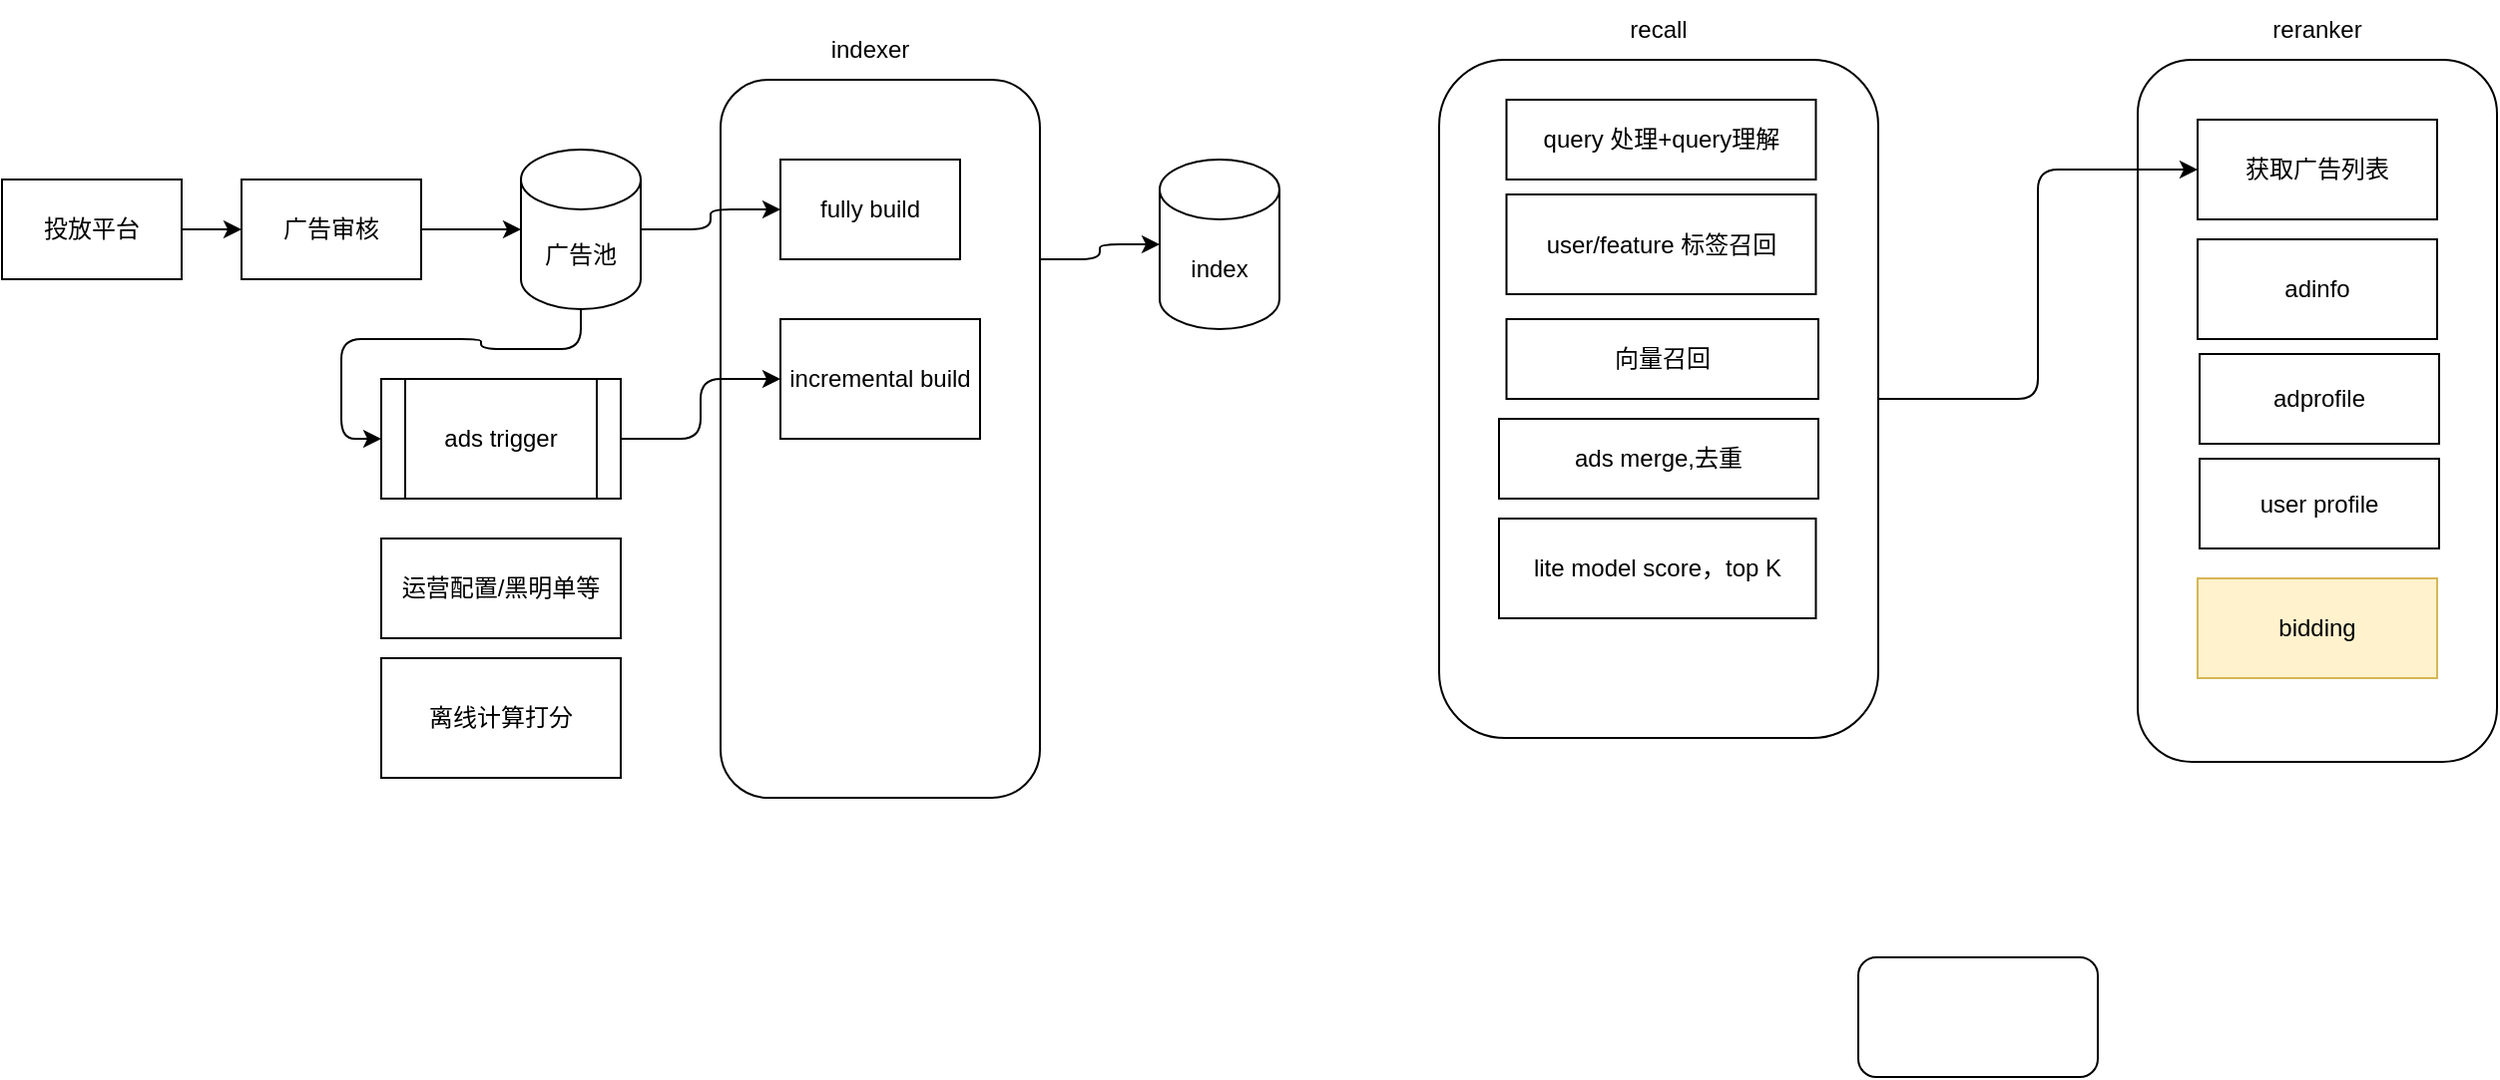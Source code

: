 <mxfile version="20.8.4" type="github">
  <diagram id="-eb4LQwlrD8UFc-6L_qy" name="第 1 页">
    <mxGraphModel dx="954" dy="545" grid="1" gridSize="10" guides="1" tooltips="1" connect="1" arrows="1" fold="1" page="1" pageScale="1" pageWidth="2339" pageHeight="3300" math="0" shadow="0">
      <root>
        <mxCell id="0" />
        <mxCell id="1" parent="0" />
        <mxCell id="VePQO4WAWn7TVc4N_yha-11" style="edgeStyle=orthogonalEdgeStyle;rounded=1;orthogonalLoop=1;jettySize=auto;html=1;exitX=0.5;exitY=1;exitDx=0;exitDy=0;exitPerimeter=0;entryX=0;entryY=0.5;entryDx=0;entryDy=0;" edge="1" parent="1" source="VePQO4WAWn7TVc4N_yha-1" target="VePQO4WAWn7TVc4N_yha-10">
          <mxGeometry relative="1" as="geometry" />
        </mxCell>
        <mxCell id="VePQO4WAWn7TVc4N_yha-1" value="广告池" style="shape=cylinder3;whiteSpace=wrap;html=1;boundedLbl=1;backgroundOutline=1;size=15;" vertex="1" parent="1">
          <mxGeometry x="340" y="195" width="60" height="80" as="geometry" />
        </mxCell>
        <mxCell id="VePQO4WAWn7TVc4N_yha-5" style="edgeStyle=orthogonalEdgeStyle;rounded=0;orthogonalLoop=1;jettySize=auto;html=1;exitX=1;exitY=0.5;exitDx=0;exitDy=0;" edge="1" parent="1" source="VePQO4WAWn7TVc4N_yha-2" target="VePQO4WAWn7TVc4N_yha-3">
          <mxGeometry relative="1" as="geometry" />
        </mxCell>
        <mxCell id="VePQO4WAWn7TVc4N_yha-2" value="投放平台" style="rounded=0;whiteSpace=wrap;html=1;" vertex="1" parent="1">
          <mxGeometry x="80" y="210" width="90" height="50" as="geometry" />
        </mxCell>
        <mxCell id="VePQO4WAWn7TVc4N_yha-4" style="edgeStyle=orthogonalEdgeStyle;rounded=0;orthogonalLoop=1;jettySize=auto;html=1;exitX=1;exitY=0.5;exitDx=0;exitDy=0;entryX=0;entryY=0.5;entryDx=0;entryDy=0;entryPerimeter=0;" edge="1" parent="1" source="VePQO4WAWn7TVc4N_yha-3" target="VePQO4WAWn7TVc4N_yha-1">
          <mxGeometry relative="1" as="geometry" />
        </mxCell>
        <mxCell id="VePQO4WAWn7TVc4N_yha-3" value="广告审核" style="rounded=0;whiteSpace=wrap;html=1;" vertex="1" parent="1">
          <mxGeometry x="200" y="210" width="90" height="50" as="geometry" />
        </mxCell>
        <mxCell id="VePQO4WAWn7TVc4N_yha-15" style="edgeStyle=orthogonalEdgeStyle;rounded=1;orthogonalLoop=1;jettySize=auto;html=1;exitX=1;exitY=0.25;exitDx=0;exitDy=0;entryX=0;entryY=0.5;entryDx=0;entryDy=0;entryPerimeter=0;" edge="1" parent="1" source="VePQO4WAWn7TVc4N_yha-6" target="VePQO4WAWn7TVc4N_yha-7">
          <mxGeometry relative="1" as="geometry" />
        </mxCell>
        <mxCell id="VePQO4WAWn7TVc4N_yha-6" value="" style="rounded=1;whiteSpace=wrap;html=1;" vertex="1" parent="1">
          <mxGeometry x="440" y="160" width="160" height="360" as="geometry" />
        </mxCell>
        <mxCell id="VePQO4WAWn7TVc4N_yha-7" value="index" style="shape=cylinder3;whiteSpace=wrap;html=1;boundedLbl=1;backgroundOutline=1;size=15;" vertex="1" parent="1">
          <mxGeometry x="660" y="200" width="60" height="85" as="geometry" />
        </mxCell>
        <mxCell id="VePQO4WAWn7TVc4N_yha-8" value="fully build" style="rounded=0;whiteSpace=wrap;html=1;" vertex="1" parent="1">
          <mxGeometry x="470" y="200" width="90" height="50" as="geometry" />
        </mxCell>
        <mxCell id="VePQO4WAWn7TVc4N_yha-9" value="incremental build" style="rounded=0;whiteSpace=wrap;html=1;" vertex="1" parent="1">
          <mxGeometry x="470" y="280" width="100" height="60" as="geometry" />
        </mxCell>
        <mxCell id="VePQO4WAWn7TVc4N_yha-12" style="edgeStyle=orthogonalEdgeStyle;rounded=1;orthogonalLoop=1;jettySize=auto;html=1;exitX=1;exitY=0.5;exitDx=0;exitDy=0;entryX=0;entryY=0.5;entryDx=0;entryDy=0;" edge="1" parent="1" source="VePQO4WAWn7TVc4N_yha-10" target="VePQO4WAWn7TVc4N_yha-9">
          <mxGeometry relative="1" as="geometry" />
        </mxCell>
        <mxCell id="VePQO4WAWn7TVc4N_yha-10" value="ads trigger" style="shape=process;whiteSpace=wrap;html=1;backgroundOutline=1;" vertex="1" parent="1">
          <mxGeometry x="270" y="310" width="120" height="60" as="geometry" />
        </mxCell>
        <mxCell id="VePQO4WAWn7TVc4N_yha-13" style="edgeStyle=orthogonalEdgeStyle;rounded=1;orthogonalLoop=1;jettySize=auto;html=1;exitX=1;exitY=0.5;exitDx=0;exitDy=0;exitPerimeter=0;entryX=0;entryY=0.5;entryDx=0;entryDy=0;" edge="1" parent="1" source="VePQO4WAWn7TVc4N_yha-1" target="VePQO4WAWn7TVc4N_yha-8">
          <mxGeometry relative="1" as="geometry" />
        </mxCell>
        <mxCell id="VePQO4WAWn7TVc4N_yha-14" value="运营配置/黑明单等" style="rounded=0;whiteSpace=wrap;html=1;" vertex="1" parent="1">
          <mxGeometry x="270" y="390" width="120" height="50" as="geometry" />
        </mxCell>
        <mxCell id="VePQO4WAWn7TVc4N_yha-17" value="离线计算打分" style="rounded=0;whiteSpace=wrap;html=1;" vertex="1" parent="1">
          <mxGeometry x="270" y="450" width="120" height="60" as="geometry" />
        </mxCell>
        <mxCell id="VePQO4WAWn7TVc4N_yha-19" value="indexer" style="text;html=1;strokeColor=none;fillColor=none;align=center;verticalAlign=middle;whiteSpace=wrap;rounded=0;" vertex="1" parent="1">
          <mxGeometry x="465" y="130" width="100" height="30" as="geometry" />
        </mxCell>
        <mxCell id="VePQO4WAWn7TVc4N_yha-20" value="" style="rounded=1;whiteSpace=wrap;html=1;" vertex="1" parent="1">
          <mxGeometry x="800" y="150" width="220" height="340" as="geometry" />
        </mxCell>
        <mxCell id="VePQO4WAWn7TVc4N_yha-21" value="recall" style="text;html=1;strokeColor=none;fillColor=none;align=center;verticalAlign=middle;whiteSpace=wrap;rounded=0;" vertex="1" parent="1">
          <mxGeometry x="860" y="120" width="100" height="30" as="geometry" />
        </mxCell>
        <mxCell id="VePQO4WAWn7TVc4N_yha-22" value="query 处理+query理解" style="rounded=0;whiteSpace=wrap;html=1;" vertex="1" parent="1">
          <mxGeometry x="833.75" y="170" width="155" height="40" as="geometry" />
        </mxCell>
        <mxCell id="VePQO4WAWn7TVc4N_yha-24" value="user/feature 标签召回" style="rounded=0;whiteSpace=wrap;html=1;" vertex="1" parent="1">
          <mxGeometry x="833.75" y="217.5" width="155" height="50" as="geometry" />
        </mxCell>
        <mxCell id="VePQO4WAWn7TVc4N_yha-25" value="向量召回" style="rounded=0;whiteSpace=wrap;html=1;" vertex="1" parent="1">
          <mxGeometry x="833.75" y="280" width="156.25" height="40" as="geometry" />
        </mxCell>
        <mxCell id="VePQO4WAWn7TVc4N_yha-26" value="" style="rounded=1;whiteSpace=wrap;html=1;" vertex="1" parent="1">
          <mxGeometry x="1010" y="600" width="120" height="60" as="geometry" />
        </mxCell>
        <mxCell id="VePQO4WAWn7TVc4N_yha-27" value="ads merge,去重" style="rounded=0;whiteSpace=wrap;html=1;" vertex="1" parent="1">
          <mxGeometry x="830" y="330" width="160" height="40" as="geometry" />
        </mxCell>
        <mxCell id="VePQO4WAWn7TVc4N_yha-28" value="lite model score，top K" style="rounded=0;whiteSpace=wrap;html=1;" vertex="1" parent="1">
          <mxGeometry x="830" y="380" width="158.75" height="50" as="geometry" />
        </mxCell>
        <mxCell id="VePQO4WAWn7TVc4N_yha-29" value="" style="rounded=1;whiteSpace=wrap;html=1;" vertex="1" parent="1">
          <mxGeometry x="1150" y="150" width="180" height="352" as="geometry" />
        </mxCell>
        <mxCell id="VePQO4WAWn7TVc4N_yha-30" value="reranker" style="text;html=1;strokeColor=none;fillColor=none;align=center;verticalAlign=middle;whiteSpace=wrap;rounded=0;" vertex="1" parent="1">
          <mxGeometry x="1210" y="120" width="60" height="30" as="geometry" />
        </mxCell>
        <mxCell id="VePQO4WAWn7TVc4N_yha-31" value="获取广告列表" style="rounded=0;whiteSpace=wrap;html=1;" vertex="1" parent="1">
          <mxGeometry x="1180" y="180" width="120" height="50" as="geometry" />
        </mxCell>
        <mxCell id="VePQO4WAWn7TVc4N_yha-32" style="edgeStyle=orthogonalEdgeStyle;rounded=1;orthogonalLoop=1;jettySize=auto;html=1;exitX=1;exitY=0.5;exitDx=0;exitDy=0;entryX=0;entryY=0.5;entryDx=0;entryDy=0;" edge="1" parent="1" source="VePQO4WAWn7TVc4N_yha-20" target="VePQO4WAWn7TVc4N_yha-31">
          <mxGeometry relative="1" as="geometry" />
        </mxCell>
        <mxCell id="VePQO4WAWn7TVc4N_yha-33" value="adinfo" style="rounded=0;whiteSpace=wrap;html=1;" vertex="1" parent="1">
          <mxGeometry x="1180" y="240" width="120" height="50" as="geometry" />
        </mxCell>
        <mxCell id="VePQO4WAWn7TVc4N_yha-34" value="adprofile" style="rounded=0;whiteSpace=wrap;html=1;" vertex="1" parent="1">
          <mxGeometry x="1181" y="297.5" width="120" height="45" as="geometry" />
        </mxCell>
        <mxCell id="VePQO4WAWn7TVc4N_yha-35" value="user profile" style="rounded=0;whiteSpace=wrap;html=1;" vertex="1" parent="1">
          <mxGeometry x="1181" y="350" width="120" height="45" as="geometry" />
        </mxCell>
        <mxCell id="VePQO4WAWn7TVc4N_yha-36" value="bidding" style="rounded=0;whiteSpace=wrap;html=1;fillColor=#fff2cc;strokeColor=#d6b656;" vertex="1" parent="1">
          <mxGeometry x="1180" y="410" width="120" height="50" as="geometry" />
        </mxCell>
      </root>
    </mxGraphModel>
  </diagram>
</mxfile>
